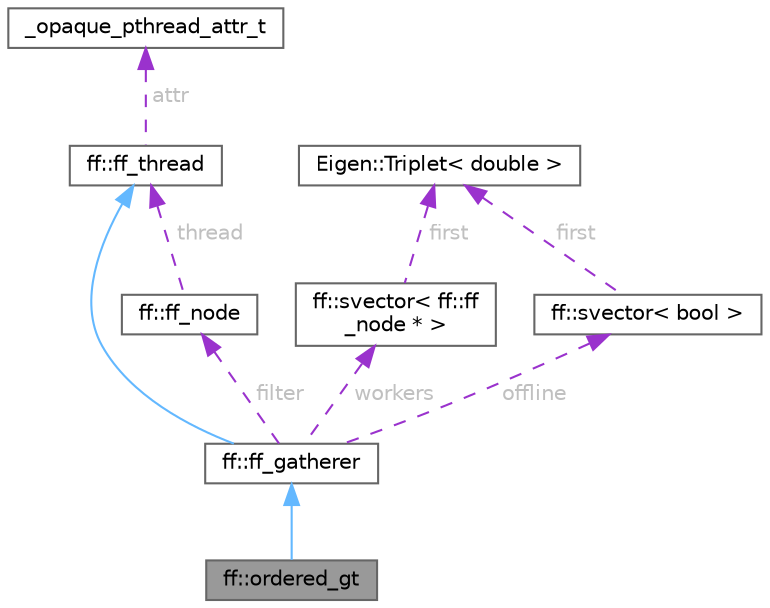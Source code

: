 digraph "ff::ordered_gt"
{
 // LATEX_PDF_SIZE
  bgcolor="transparent";
  edge [fontname=Helvetica,fontsize=10,labelfontname=Helvetica,labelfontsize=10];
  node [fontname=Helvetica,fontsize=10,shape=box,height=0.2,width=0.4];
  Node1 [id="Node000001",label="ff::ordered_gt",height=0.2,width=0.4,color="gray40", fillcolor="grey60", style="filled", fontcolor="black",tooltip=" "];
  Node2 -> Node1 [id="edge1_Node000001_Node000002",dir="back",color="steelblue1",style="solid",tooltip=" "];
  Node2 [id="Node000002",label="ff::ff_gatherer",height=0.2,width=0.4,color="gray40", fillcolor="white", style="filled",URL="$classff_1_1ff__gatherer.html",tooltip="A class representing the Collector node in a Farm skeleton."];
  Node3 -> Node2 [id="edge2_Node000002_Node000003",dir="back",color="steelblue1",style="solid",tooltip=" "];
  Node3 [id="Node000003",label="ff::ff_thread",height=0.2,width=0.4,color="gray40", fillcolor="white", style="filled",URL="$classff_1_1ff__thread.html",tooltip="thread container for (leaves) ff_node"];
  Node4 -> Node3 [id="edge3_Node000003_Node000004",dir="back",color="darkorchid3",style="dashed",tooltip=" ",label=" attr",fontcolor="grey" ];
  Node4 [id="Node000004",label="_opaque_pthread_attr_t",height=0.2,width=0.4,color="gray40", fillcolor="white", style="filled",URL="$struct__opaque__pthread__attr__t.html",tooltip=" "];
  Node5 -> Node2 [id="edge4_Node000002_Node000005",dir="back",color="darkorchid3",style="dashed",tooltip=" ",label=" filter",fontcolor="grey" ];
  Node5 [id="Node000005",label="ff::ff_node",height=0.2,width=0.4,color="gray40", fillcolor="white", style="filled",URL="$classff_1_1ff__node.html",tooltip="The FastFlow abstract contanier for a parallel activity (actor)."];
  Node3 -> Node5 [id="edge5_Node000005_Node000003",dir="back",color="darkorchid3",style="dashed",tooltip=" ",label=" thread",fontcolor="grey" ];
  Node6 -> Node2 [id="edge6_Node000002_Node000006",dir="back",color="darkorchid3",style="dashed",tooltip=" ",label=" workers",fontcolor="grey" ];
  Node6 [id="Node000006",label="ff::svector\< ff::ff\l_node * \>",height=0.2,width=0.4,color="gray40", fillcolor="white", style="filled",URL="$classff_1_1svector.html",tooltip=" "];
  Node7 -> Node6 [id="edge7_Node000006_Node000007",dir="back",color="darkorchid3",style="dashed",tooltip=" ",label=" first",fontcolor="grey" ];
  Node7 [id="Node000007",label="Eigen::Triplet\< double \>",height=0.2,width=0.4,color="gray40", fillcolor="white", style="filled",URL="$class_eigen_1_1_triplet.html",tooltip=" "];
  Node8 -> Node2 [id="edge8_Node000002_Node000008",dir="back",color="darkorchid3",style="dashed",tooltip=" ",label=" offline",fontcolor="grey" ];
  Node8 [id="Node000008",label="ff::svector\< bool \>",height=0.2,width=0.4,color="gray40", fillcolor="white", style="filled",URL="$classff_1_1svector.html",tooltip=" "];
  Node7 -> Node8 [id="edge9_Node000008_Node000007",dir="back",color="darkorchid3",style="dashed",tooltip=" ",label=" first",fontcolor="grey" ];
}
